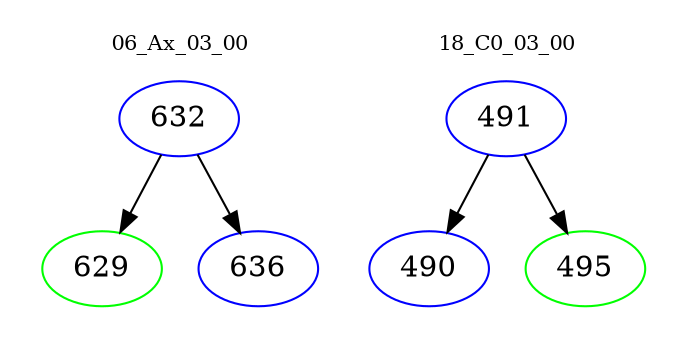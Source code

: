 digraph{
subgraph cluster_0 {
color = white
label = "06_Ax_03_00";
fontsize=10;
T0_632 [label="632", color="blue"]
T0_632 -> T0_629 [color="black"]
T0_629 [label="629", color="green"]
T0_632 -> T0_636 [color="black"]
T0_636 [label="636", color="blue"]
}
subgraph cluster_1 {
color = white
label = "18_C0_03_00";
fontsize=10;
T1_491 [label="491", color="blue"]
T1_491 -> T1_490 [color="black"]
T1_490 [label="490", color="blue"]
T1_491 -> T1_495 [color="black"]
T1_495 [label="495", color="green"]
}
}
